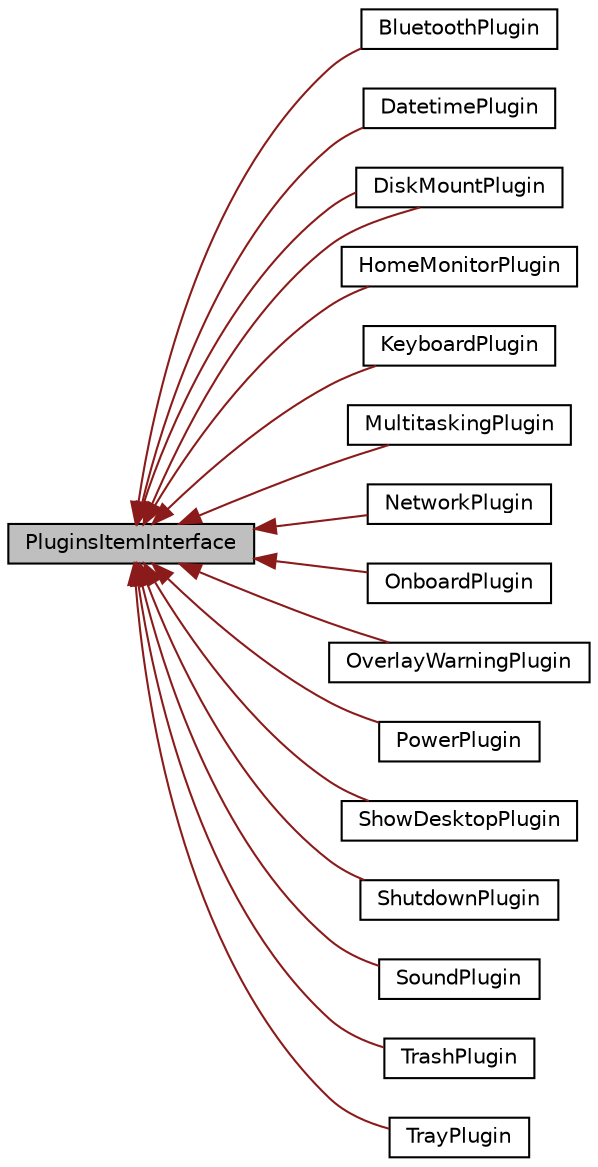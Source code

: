 digraph "PluginsItemInterface"
{
  edge [fontname="Helvetica",fontsize="10",labelfontname="Helvetica",labelfontsize="10"];
  node [fontname="Helvetica",fontsize="10",shape=record];
  rankdir="LR";
  Node0 [label="PluginsItemInterface",height=0.2,width=0.4,color="black", fillcolor="grey75", style="filled", fontcolor="black"];
  Node0 -> Node1 [dir="back",color="firebrick4",fontsize="10",style="solid",fontname="Helvetica"];
  Node1 [label="BluetoothPlugin",height=0.2,width=0.4,color="black", fillcolor="white", style="filled",URL="$class_bluetooth_plugin.html"];
  Node0 -> Node2 [dir="back",color="firebrick4",fontsize="10",style="solid",fontname="Helvetica"];
  Node2 [label="DatetimePlugin",height=0.2,width=0.4,color="black", fillcolor="white", style="filled",URL="$class_datetime_plugin.html"];
  Node0 -> Node3 [dir="back",color="firebrick4",fontsize="10",style="solid",fontname="Helvetica"];
  Node3 [label="DiskMountPlugin",height=0.2,width=0.4,color="black", fillcolor="white", style="filled",URL="$class_disk_mount_plugin.html"];
  Node0 -> Node3 [dir="back",color="firebrick4",fontsize="10",style="solid",fontname="Helvetica"];
  Node0 -> Node4 [dir="back",color="firebrick4",fontsize="10",style="solid",fontname="Helvetica"];
  Node4 [label="HomeMonitorPlugin",height=0.2,width=0.4,color="black", fillcolor="white", style="filled",URL="$class_home_monitor_plugin.html"];
  Node0 -> Node5 [dir="back",color="firebrick4",fontsize="10",style="solid",fontname="Helvetica"];
  Node5 [label="KeyboardPlugin",height=0.2,width=0.4,color="black", fillcolor="white", style="filled",URL="$class_keyboard_plugin.html"];
  Node0 -> Node6 [dir="back",color="firebrick4",fontsize="10",style="solid",fontname="Helvetica"];
  Node6 [label="MultitaskingPlugin",height=0.2,width=0.4,color="black", fillcolor="white", style="filled",URL="$class_multitasking_plugin.html"];
  Node0 -> Node7 [dir="back",color="firebrick4",fontsize="10",style="solid",fontname="Helvetica"];
  Node7 [label="NetworkPlugin",height=0.2,width=0.4,color="black", fillcolor="white", style="filled",URL="$class_network_plugin.html"];
  Node0 -> Node8 [dir="back",color="firebrick4",fontsize="10",style="solid",fontname="Helvetica"];
  Node8 [label="OnboardPlugin",height=0.2,width=0.4,color="black", fillcolor="white", style="filled",URL="$class_onboard_plugin.html"];
  Node0 -> Node9 [dir="back",color="firebrick4",fontsize="10",style="solid",fontname="Helvetica"];
  Node9 [label="OverlayWarningPlugin",height=0.2,width=0.4,color="black", fillcolor="white", style="filled",URL="$class_overlay_warning_plugin.html"];
  Node0 -> Node10 [dir="back",color="firebrick4",fontsize="10",style="solid",fontname="Helvetica"];
  Node10 [label="PowerPlugin",height=0.2,width=0.4,color="black", fillcolor="white", style="filled",URL="$class_power_plugin.html"];
  Node0 -> Node11 [dir="back",color="firebrick4",fontsize="10",style="solid",fontname="Helvetica"];
  Node11 [label="ShowDesktopPlugin",height=0.2,width=0.4,color="black", fillcolor="white", style="filled",URL="$class_show_desktop_plugin.html"];
  Node0 -> Node12 [dir="back",color="firebrick4",fontsize="10",style="solid",fontname="Helvetica"];
  Node12 [label="ShutdownPlugin",height=0.2,width=0.4,color="black", fillcolor="white", style="filled",URL="$class_shutdown_plugin.html"];
  Node0 -> Node13 [dir="back",color="firebrick4",fontsize="10",style="solid",fontname="Helvetica"];
  Node13 [label="SoundPlugin",height=0.2,width=0.4,color="black", fillcolor="white", style="filled",URL="$class_sound_plugin.html"];
  Node0 -> Node14 [dir="back",color="firebrick4",fontsize="10",style="solid",fontname="Helvetica"];
  Node14 [label="TrashPlugin",height=0.2,width=0.4,color="black", fillcolor="white", style="filled",URL="$class_trash_plugin.html"];
  Node0 -> Node15 [dir="back",color="firebrick4",fontsize="10",style="solid",fontname="Helvetica"];
  Node15 [label="TrayPlugin",height=0.2,width=0.4,color="black", fillcolor="white", style="filled",URL="$class_tray_plugin.html"];
}
